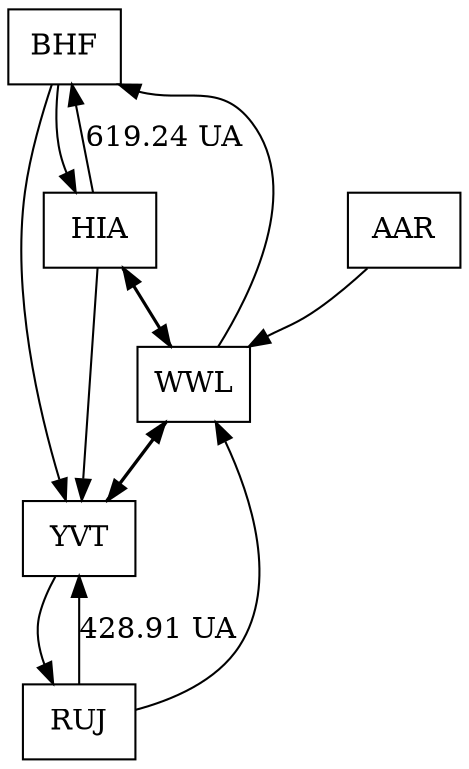 digraph airports {
	node [shape=record]

	BHF [label = "<f1> BHF "]
BHF -> HIA:f1[label=""]
BHF -> YVT:f1[label=""]

	HIA [label = "<f1> HIA "]
HIA -> WWL:f1[label=""]
HIA -> BHF:f1[label="619.24 UA"]
HIA -> YVT:f1[label=""]

	AAR [label = "<f1> AAR "]
AAR -> WWL:f1[label=""]

	YVT [label = "<f1> YVT "]
YVT -> RUJ:f1[label=""]
YVT -> WWL:f1[label=""]

	RUJ [label = "<f1> RUJ "]
RUJ -> WWL:f1[label=""]
RUJ -> YVT:f1[label="428.91 UA"]

	WWL [label = "<f1> WWL "]
WWL -> YVT:f1[label=""]
WWL -> HIA:f1[label=""]
WWL -> BHF:f1[label=""]

}
